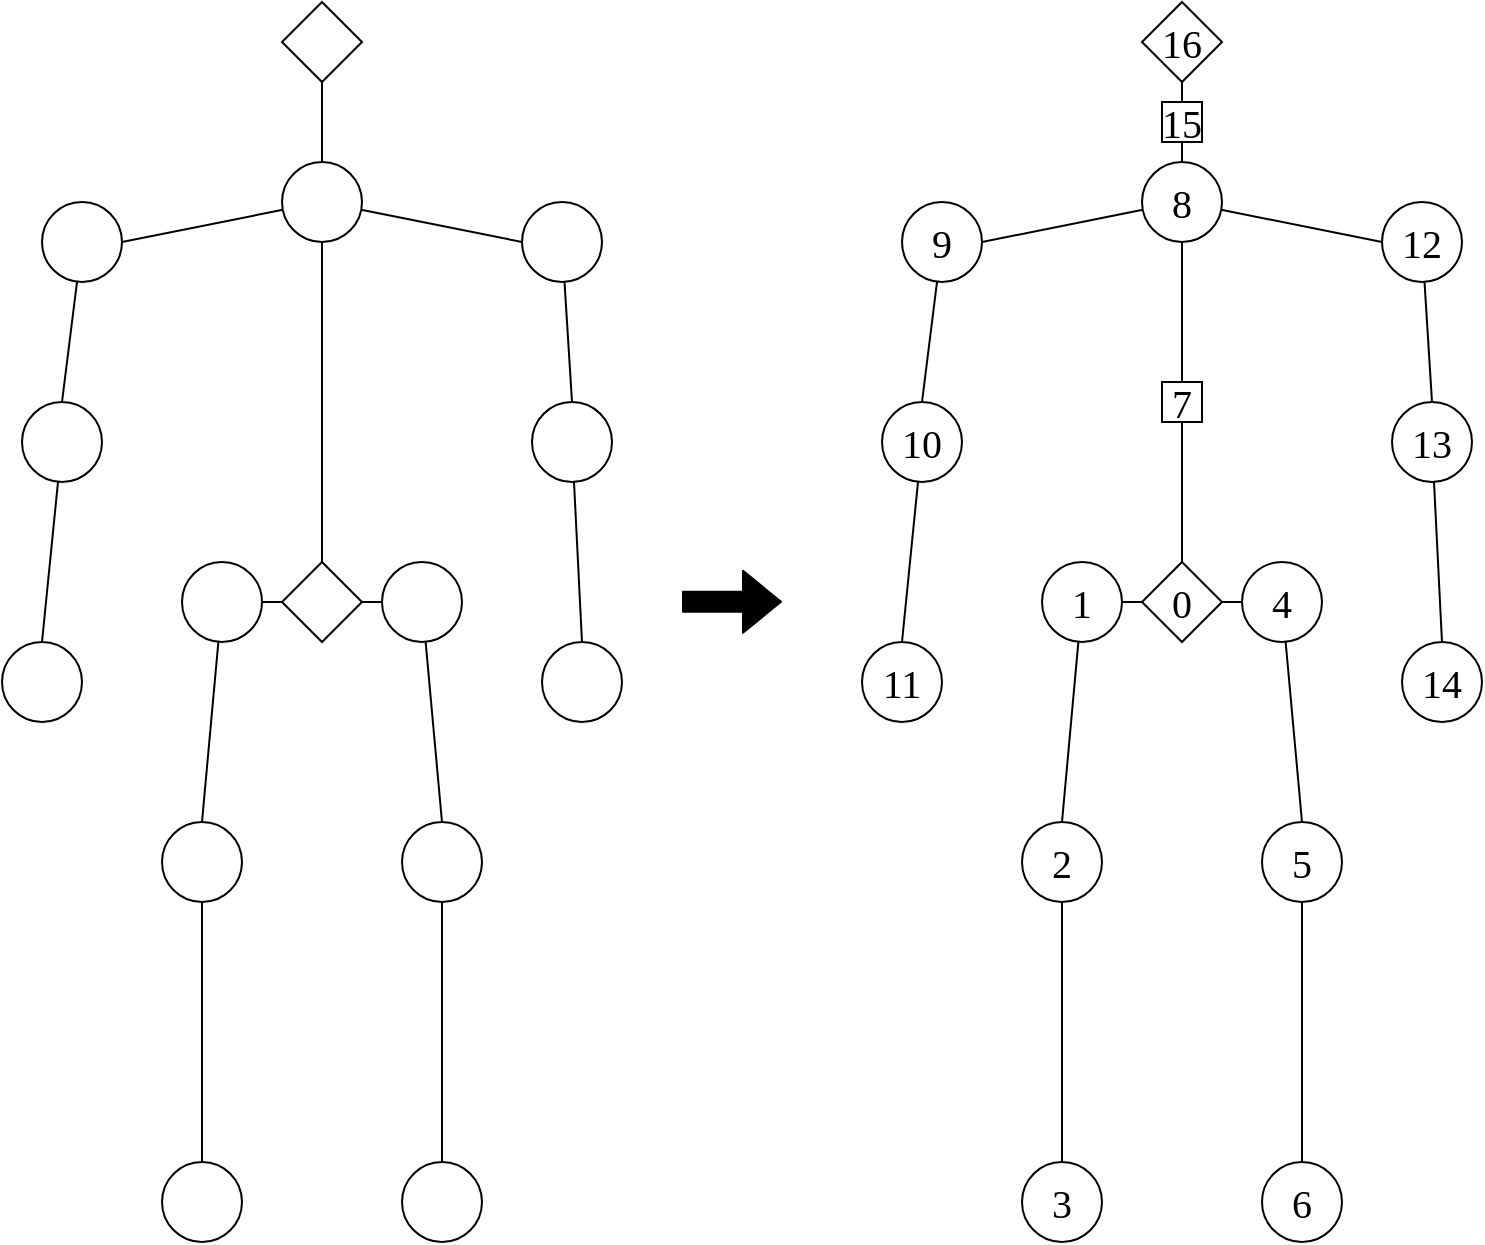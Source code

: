 <mxfile version="13.1.14" type="device"><diagram id="xGYfZDSHF8cjEQ1iP8nE" name="Page-1"><mxGraphModel dx="1422" dy="791" grid="1" gridSize="10" guides="1" tooltips="1" connect="1" arrows="1" fold="1" page="1" pageScale="1" pageWidth="850" pageHeight="1100" math="0" shadow="0"><root><mxCell id="0"/><mxCell id="1" parent="0"/><mxCell id="-dvMAZv7CvzV_aYmbL1C-35" style="edgeStyle=orthogonalEdgeStyle;rounded=0;orthogonalLoop=1;jettySize=auto;html=1;entryX=0.5;entryY=1;entryDx=0;entryDy=0;endArrow=none;endFill=0;fontFamily=Times New Roman;fontSize=20;" edge="1" parent="1" source="-dvMAZv7CvzV_aYmbL1C-31" target="-dvMAZv7CvzV_aYmbL1C-1"><mxGeometry relative="1" as="geometry"/></mxCell><mxCell id="vh8jS_7umJDqvF4KZV3Y-1" value="" style="rhombus;whiteSpace=wrap;html=1;fontFamily=Times New Roman;fontSize=20;" parent="1" vertex="1"><mxGeometry x="740" y="220" width="40" height="40" as="geometry"/></mxCell><mxCell id="vh8jS_7umJDqvF4KZV3Y-26" style="edgeStyle=none;rounded=0;orthogonalLoop=1;jettySize=auto;html=1;entryX=1;entryY=0.5;entryDx=0;entryDy=0;endArrow=none;endFill=0;strokeColor=#000000;fontFamily=Times New Roman;fontSize=20;" parent="1" source="vh8jS_7umJDqvF4KZV3Y-2" target="vh8jS_7umJDqvF4KZV3Y-3" edge="1"><mxGeometry relative="1" as="geometry"/></mxCell><mxCell id="vh8jS_7umJDqvF4KZV3Y-29" style="edgeStyle=none;rounded=0;orthogonalLoop=1;jettySize=auto;html=1;entryX=0;entryY=0.5;entryDx=0;entryDy=0;endArrow=none;endFill=0;strokeColor=#000000;fontFamily=Times New Roman;fontSize=20;" parent="1" source="vh8jS_7umJDqvF4KZV3Y-2" target="vh8jS_7umJDqvF4KZV3Y-9" edge="1"><mxGeometry relative="1" as="geometry"/></mxCell><mxCell id="vh8jS_7umJDqvF4KZV3Y-32" style="edgeStyle=none;rounded=0;orthogonalLoop=1;jettySize=auto;html=1;entryX=0.5;entryY=1;entryDx=0;entryDy=0;endArrow=none;endFill=0;strokeColor=#000000;fontFamily=Times New Roman;fontSize=20;" parent="1" source="vh8jS_7umJDqvF4KZV3Y-2" target="vh8jS_7umJDqvF4KZV3Y-1" edge="1"><mxGeometry relative="1" as="geometry"/></mxCell><mxCell id="vh8jS_7umJDqvF4KZV3Y-2" value="" style="ellipse;whiteSpace=wrap;html=1;aspect=fixed;fontFamily=Times New Roman;fontSize=20;" parent="1" vertex="1"><mxGeometry x="740" y="300" width="40" height="40" as="geometry"/></mxCell><mxCell id="vh8jS_7umJDqvF4KZV3Y-27" style="edgeStyle=none;rounded=0;orthogonalLoop=1;jettySize=auto;html=1;entryX=0.5;entryY=0;entryDx=0;entryDy=0;endArrow=none;endFill=0;strokeColor=#000000;fontFamily=Times New Roman;fontSize=20;" parent="1" source="vh8jS_7umJDqvF4KZV3Y-3" target="vh8jS_7umJDqvF4KZV3Y-4" edge="1"><mxGeometry relative="1" as="geometry"/></mxCell><mxCell id="vh8jS_7umJDqvF4KZV3Y-3" value="" style="ellipse;whiteSpace=wrap;html=1;aspect=fixed;fontFamily=Times New Roman;fontSize=20;" parent="1" vertex="1"><mxGeometry x="620" y="320" width="40" height="40" as="geometry"/></mxCell><mxCell id="vh8jS_7umJDqvF4KZV3Y-28" style="edgeStyle=none;rounded=0;orthogonalLoop=1;jettySize=auto;html=1;entryX=0.5;entryY=0;entryDx=0;entryDy=0;endArrow=none;endFill=0;strokeColor=#000000;fontFamily=Times New Roman;fontSize=20;" parent="1" source="vh8jS_7umJDqvF4KZV3Y-4" target="vh8jS_7umJDqvF4KZV3Y-5" edge="1"><mxGeometry relative="1" as="geometry"/></mxCell><mxCell id="vh8jS_7umJDqvF4KZV3Y-4" value="" style="ellipse;whiteSpace=wrap;html=1;aspect=fixed;fontFamily=Times New Roman;fontSize=20;" parent="1" vertex="1"><mxGeometry x="610" y="420" width="40" height="40" as="geometry"/></mxCell><mxCell id="vh8jS_7umJDqvF4KZV3Y-5" value="" style="ellipse;whiteSpace=wrap;html=1;aspect=fixed;fontFamily=Times New Roman;fontSize=20;" parent="1" vertex="1"><mxGeometry x="600" y="540" width="40" height="40" as="geometry"/></mxCell><mxCell id="vh8jS_7umJDqvF4KZV3Y-8" value="" style="ellipse;whiteSpace=wrap;html=1;aspect=fixed;fontFamily=Times New Roman;fontSize=20;" parent="1" vertex="1"><mxGeometry x="870" y="540" width="40" height="40" as="geometry"/></mxCell><mxCell id="vh8jS_7umJDqvF4KZV3Y-30" style="edgeStyle=none;rounded=0;orthogonalLoop=1;jettySize=auto;html=1;entryX=0.5;entryY=0;entryDx=0;entryDy=0;endArrow=none;endFill=0;strokeColor=#000000;fontFamily=Times New Roman;fontSize=20;" parent="1" source="vh8jS_7umJDqvF4KZV3Y-9" target="vh8jS_7umJDqvF4KZV3Y-10" edge="1"><mxGeometry relative="1" as="geometry"/></mxCell><mxCell id="vh8jS_7umJDqvF4KZV3Y-9" value="" style="ellipse;whiteSpace=wrap;html=1;aspect=fixed;fontFamily=Times New Roman;fontSize=20;" parent="1" vertex="1"><mxGeometry x="860" y="320" width="40" height="40" as="geometry"/></mxCell><mxCell id="vh8jS_7umJDqvF4KZV3Y-31" style="edgeStyle=none;rounded=0;orthogonalLoop=1;jettySize=auto;html=1;entryX=0.5;entryY=0;entryDx=0;entryDy=0;endArrow=none;endFill=0;strokeColor=#000000;fontFamily=Times New Roman;fontSize=20;" parent="1" source="vh8jS_7umJDqvF4KZV3Y-10" target="vh8jS_7umJDqvF4KZV3Y-8" edge="1"><mxGeometry relative="1" as="geometry"/></mxCell><mxCell id="vh8jS_7umJDqvF4KZV3Y-10" value="" style="ellipse;whiteSpace=wrap;html=1;aspect=fixed;fontFamily=Times New Roman;fontSize=20;" parent="1" vertex="1"><mxGeometry x="865" y="420" width="40" height="40" as="geometry"/></mxCell><mxCell id="vh8jS_7umJDqvF4KZV3Y-20" style="edgeStyle=none;rounded=0;orthogonalLoop=1;jettySize=auto;html=1;entryX=1;entryY=0.5;entryDx=0;entryDy=0;endArrow=none;endFill=0;strokeColor=#000000;fontFamily=Times New Roman;fontSize=20;" parent="1" source="vh8jS_7umJDqvF4KZV3Y-11" target="vh8jS_7umJDqvF4KZV3Y-18" edge="1"><mxGeometry relative="1" as="geometry"/></mxCell><mxCell id="vh8jS_7umJDqvF4KZV3Y-23" style="edgeStyle=none;rounded=0;orthogonalLoop=1;jettySize=auto;html=1;entryX=0;entryY=0.5;entryDx=0;entryDy=0;endArrow=none;endFill=0;strokeColor=#000000;fontFamily=Times New Roman;fontSize=20;" parent="1" source="vh8jS_7umJDqvF4KZV3Y-11" target="vh8jS_7umJDqvF4KZV3Y-19" edge="1"><mxGeometry relative="1" as="geometry"/></mxCell><mxCell id="vh8jS_7umJDqvF4KZV3Y-25" style="edgeStyle=none;rounded=0;orthogonalLoop=1;jettySize=auto;html=1;entryX=0.5;entryY=1;entryDx=0;entryDy=0;endArrow=none;endFill=0;strokeColor=#000000;fontFamily=Times New Roman;fontSize=20;" parent="1" source="vh8jS_7umJDqvF4KZV3Y-11" target="vh8jS_7umJDqvF4KZV3Y-2" edge="1"><mxGeometry relative="1" as="geometry"/></mxCell><mxCell id="vh8jS_7umJDqvF4KZV3Y-11" value="" style="rhombus;whiteSpace=wrap;html=1;fontFamily=Times New Roman;fontSize=20;" parent="1" vertex="1"><mxGeometry x="740" y="500" width="40" height="40" as="geometry"/></mxCell><mxCell id="vh8jS_7umJDqvF4KZV3Y-12" style="edgeStyle=none;rounded=0;orthogonalLoop=1;jettySize=auto;html=1;entryX=0.5;entryY=0;entryDx=0;entryDy=0;endArrow=none;endFill=0;strokeColor=#000000;fontFamily=Times New Roman;fontSize=20;" parent="1" source="vh8jS_7umJDqvF4KZV3Y-13" target="vh8jS_7umJDqvF4KZV3Y-16" edge="1"><mxGeometry relative="1" as="geometry"/></mxCell><mxCell id="vh8jS_7umJDqvF4KZV3Y-13" value="" style="ellipse;whiteSpace=wrap;html=1;aspect=fixed;fontFamily=Times New Roman;fontSize=20;" parent="1" vertex="1"><mxGeometry x="680" y="630" width="40" height="40" as="geometry"/></mxCell><mxCell id="vh8jS_7umJDqvF4KZV3Y-14" style="edgeStyle=none;rounded=0;orthogonalLoop=1;jettySize=auto;html=1;entryX=0.5;entryY=0;entryDx=0;entryDy=0;endArrow=none;endFill=0;strokeColor=#000000;fontFamily=Times New Roman;fontSize=20;" parent="1" source="vh8jS_7umJDqvF4KZV3Y-15" target="vh8jS_7umJDqvF4KZV3Y-17" edge="1"><mxGeometry relative="1" as="geometry"/></mxCell><mxCell id="vh8jS_7umJDqvF4KZV3Y-15" value="" style="ellipse;whiteSpace=wrap;html=1;aspect=fixed;fontFamily=Times New Roman;fontSize=20;" parent="1" vertex="1"><mxGeometry x="800" y="630" width="40" height="40" as="geometry"/></mxCell><mxCell id="vh8jS_7umJDqvF4KZV3Y-16" value="" style="ellipse;whiteSpace=wrap;html=1;aspect=fixed;fontFamily=Times New Roman;fontSize=20;" parent="1" vertex="1"><mxGeometry x="680" y="800" width="40" height="40" as="geometry"/></mxCell><mxCell id="vh8jS_7umJDqvF4KZV3Y-17" value="" style="ellipse;whiteSpace=wrap;html=1;aspect=fixed;fontFamily=Times New Roman;fontSize=20;" parent="1" vertex="1"><mxGeometry x="800" y="800" width="40" height="40" as="geometry"/></mxCell><mxCell id="vh8jS_7umJDqvF4KZV3Y-22" style="edgeStyle=none;rounded=0;orthogonalLoop=1;jettySize=auto;html=1;entryX=0.5;entryY=0;entryDx=0;entryDy=0;endArrow=none;endFill=0;strokeColor=#000000;fontFamily=Times New Roman;fontSize=20;" parent="1" source="vh8jS_7umJDqvF4KZV3Y-18" target="vh8jS_7umJDqvF4KZV3Y-13" edge="1"><mxGeometry relative="1" as="geometry"/></mxCell><mxCell id="vh8jS_7umJDqvF4KZV3Y-18" value="" style="ellipse;whiteSpace=wrap;html=1;aspect=fixed;fontFamily=Times New Roman;fontSize=20;" parent="1" vertex="1"><mxGeometry x="690" y="500" width="40" height="40" as="geometry"/></mxCell><mxCell id="vh8jS_7umJDqvF4KZV3Y-24" style="edgeStyle=none;rounded=0;orthogonalLoop=1;jettySize=auto;html=1;entryX=0.5;entryY=0;entryDx=0;entryDy=0;endArrow=none;endFill=0;strokeColor=#000000;fontFamily=Times New Roman;fontSize=20;" parent="1" source="vh8jS_7umJDqvF4KZV3Y-19" target="vh8jS_7umJDqvF4KZV3Y-15" edge="1"><mxGeometry relative="1" as="geometry"/></mxCell><mxCell id="vh8jS_7umJDqvF4KZV3Y-19" value="" style="ellipse;whiteSpace=wrap;html=1;aspect=fixed;fontFamily=Times New Roman;fontSize=20;" parent="1" vertex="1"><mxGeometry x="790" y="500" width="40" height="40" as="geometry"/></mxCell><mxCell id="vh8jS_7umJDqvF4KZV3Y-33" value="" style="shape=flexArrow;endArrow=classic;html=1;fontFamily=Times New Roman;fontSize=20;fillColor=#000000;" parent="1" edge="1"><mxGeometry width="50" height="50" relative="1" as="geometry"><mxPoint x="940" y="519.88" as="sourcePoint"/><mxPoint x="990" y="519.88" as="targetPoint"/></mxGeometry></mxCell><mxCell id="-dvMAZv7CvzV_aYmbL1C-1" value="16" style="rhombus;whiteSpace=wrap;html=1;fontFamily=Times New Roman;fontSize=20;" vertex="1" parent="1"><mxGeometry x="1170" y="220" width="40" height="40" as="geometry"/></mxCell><mxCell id="-dvMAZv7CvzV_aYmbL1C-2" style="edgeStyle=none;rounded=0;orthogonalLoop=1;jettySize=auto;html=1;entryX=1;entryY=0.5;entryDx=0;entryDy=0;endArrow=none;endFill=0;strokeColor=#000000;fontFamily=Times New Roman;fontSize=20;" edge="1" parent="1" source="-dvMAZv7CvzV_aYmbL1C-5" target="-dvMAZv7CvzV_aYmbL1C-7"><mxGeometry relative="1" as="geometry"/></mxCell><mxCell id="-dvMAZv7CvzV_aYmbL1C-3" style="edgeStyle=none;rounded=0;orthogonalLoop=1;jettySize=auto;html=1;entryX=0;entryY=0.5;entryDx=0;entryDy=0;endArrow=none;endFill=0;strokeColor=#000000;fontFamily=Times New Roman;fontSize=20;" edge="1" parent="1" source="-dvMAZv7CvzV_aYmbL1C-5" target="-dvMAZv7CvzV_aYmbL1C-13"><mxGeometry relative="1" as="geometry"/></mxCell><mxCell id="-dvMAZv7CvzV_aYmbL1C-34" style="edgeStyle=orthogonalEdgeStyle;rounded=0;orthogonalLoop=1;jettySize=auto;html=1;entryX=0.5;entryY=1;entryDx=0;entryDy=0;endArrow=none;endFill=0;fontFamily=Times New Roman;fontSize=20;" edge="1" parent="1" source="-dvMAZv7CvzV_aYmbL1C-5" target="-dvMAZv7CvzV_aYmbL1C-31"><mxGeometry relative="1" as="geometry"/></mxCell><mxCell id="-dvMAZv7CvzV_aYmbL1C-5" value="8" style="ellipse;whiteSpace=wrap;html=1;aspect=fixed;fontFamily=Times New Roman;fontSize=20;" vertex="1" parent="1"><mxGeometry x="1170" y="300" width="40" height="40" as="geometry"/></mxCell><mxCell id="-dvMAZv7CvzV_aYmbL1C-6" style="edgeStyle=none;rounded=0;orthogonalLoop=1;jettySize=auto;html=1;entryX=0.5;entryY=0;entryDx=0;entryDy=0;endArrow=none;endFill=0;strokeColor=#000000;fontFamily=Times New Roman;fontSize=20;" edge="1" parent="1" source="-dvMAZv7CvzV_aYmbL1C-7" target="-dvMAZv7CvzV_aYmbL1C-9"><mxGeometry relative="1" as="geometry"/></mxCell><mxCell id="-dvMAZv7CvzV_aYmbL1C-7" value="9" style="ellipse;whiteSpace=wrap;html=1;aspect=fixed;fontFamily=Times New Roman;fontSize=20;" vertex="1" parent="1"><mxGeometry x="1050" y="320" width="40" height="40" as="geometry"/></mxCell><mxCell id="-dvMAZv7CvzV_aYmbL1C-8" style="edgeStyle=none;rounded=0;orthogonalLoop=1;jettySize=auto;html=1;entryX=0.5;entryY=0;entryDx=0;entryDy=0;endArrow=none;endFill=0;strokeColor=#000000;fontFamily=Times New Roman;fontSize=20;" edge="1" parent="1" source="-dvMAZv7CvzV_aYmbL1C-9" target="-dvMAZv7CvzV_aYmbL1C-10"><mxGeometry relative="1" as="geometry"/></mxCell><mxCell id="-dvMAZv7CvzV_aYmbL1C-9" value="10" style="ellipse;whiteSpace=wrap;html=1;aspect=fixed;fontFamily=Times New Roman;fontSize=20;" vertex="1" parent="1"><mxGeometry x="1040" y="420" width="40" height="40" as="geometry"/></mxCell><mxCell id="-dvMAZv7CvzV_aYmbL1C-10" value="11" style="ellipse;whiteSpace=wrap;html=1;aspect=fixed;fontFamily=Times New Roman;fontSize=20;" vertex="1" parent="1"><mxGeometry x="1030" y="540" width="40" height="40" as="geometry"/></mxCell><mxCell id="-dvMAZv7CvzV_aYmbL1C-11" value="14" style="ellipse;whiteSpace=wrap;html=1;aspect=fixed;fontFamily=Times New Roman;fontSize=20;" vertex="1" parent="1"><mxGeometry x="1300" y="540" width="40" height="40" as="geometry"/></mxCell><mxCell id="-dvMAZv7CvzV_aYmbL1C-12" style="edgeStyle=none;rounded=0;orthogonalLoop=1;jettySize=auto;html=1;entryX=0.5;entryY=0;entryDx=0;entryDy=0;endArrow=none;endFill=0;strokeColor=#000000;fontFamily=Times New Roman;fontSize=20;" edge="1" parent="1" source="-dvMAZv7CvzV_aYmbL1C-13" target="-dvMAZv7CvzV_aYmbL1C-15"><mxGeometry relative="1" as="geometry"/></mxCell><mxCell id="-dvMAZv7CvzV_aYmbL1C-13" value="12" style="ellipse;whiteSpace=wrap;html=1;aspect=fixed;fontFamily=Times New Roman;fontSize=20;" vertex="1" parent="1"><mxGeometry x="1290" y="320" width="40" height="40" as="geometry"/></mxCell><mxCell id="-dvMAZv7CvzV_aYmbL1C-14" style="edgeStyle=none;rounded=0;orthogonalLoop=1;jettySize=auto;html=1;entryX=0.5;entryY=0;entryDx=0;entryDy=0;endArrow=none;endFill=0;strokeColor=#000000;fontFamily=Times New Roman;fontSize=20;" edge="1" parent="1" source="-dvMAZv7CvzV_aYmbL1C-15" target="-dvMAZv7CvzV_aYmbL1C-11"><mxGeometry relative="1" as="geometry"/></mxCell><mxCell id="-dvMAZv7CvzV_aYmbL1C-15" value="13" style="ellipse;whiteSpace=wrap;html=1;aspect=fixed;fontFamily=Times New Roman;fontSize=20;" vertex="1" parent="1"><mxGeometry x="1295" y="420" width="40" height="40" as="geometry"/></mxCell><mxCell id="-dvMAZv7CvzV_aYmbL1C-16" style="edgeStyle=none;rounded=0;orthogonalLoop=1;jettySize=auto;html=1;entryX=1;entryY=0.5;entryDx=0;entryDy=0;endArrow=none;endFill=0;strokeColor=#000000;fontFamily=Times New Roman;fontSize=20;" edge="1" parent="1" source="-dvMAZv7CvzV_aYmbL1C-19" target="-dvMAZv7CvzV_aYmbL1C-27"><mxGeometry relative="1" as="geometry"/></mxCell><mxCell id="-dvMAZv7CvzV_aYmbL1C-17" style="edgeStyle=none;rounded=0;orthogonalLoop=1;jettySize=auto;html=1;entryX=0;entryY=0.5;entryDx=0;entryDy=0;endArrow=none;endFill=0;strokeColor=#000000;fontFamily=Times New Roman;fontSize=20;" edge="1" parent="1" source="-dvMAZv7CvzV_aYmbL1C-19" target="-dvMAZv7CvzV_aYmbL1C-29"><mxGeometry relative="1" as="geometry"/></mxCell><mxCell id="-dvMAZv7CvzV_aYmbL1C-32" style="edgeStyle=orthogonalEdgeStyle;rounded=0;orthogonalLoop=1;jettySize=auto;html=1;entryX=0.5;entryY=1;entryDx=0;entryDy=0;fontFamily=Times New Roman;fontSize=20;endArrow=none;endFill=0;" edge="1" parent="1" source="-dvMAZv7CvzV_aYmbL1C-19" target="-dvMAZv7CvzV_aYmbL1C-30"><mxGeometry relative="1" as="geometry"/></mxCell><mxCell id="-dvMAZv7CvzV_aYmbL1C-19" value="0" style="rhombus;whiteSpace=wrap;html=1;fontFamily=Times New Roman;fontSize=20;" vertex="1" parent="1"><mxGeometry x="1170" y="500" width="40" height="40" as="geometry"/></mxCell><mxCell id="-dvMAZv7CvzV_aYmbL1C-20" style="edgeStyle=none;rounded=0;orthogonalLoop=1;jettySize=auto;html=1;entryX=0.5;entryY=0;entryDx=0;entryDy=0;endArrow=none;endFill=0;strokeColor=#000000;fontFamily=Times New Roman;fontSize=20;" edge="1" parent="1" source="-dvMAZv7CvzV_aYmbL1C-21" target="-dvMAZv7CvzV_aYmbL1C-24"><mxGeometry relative="1" as="geometry"/></mxCell><mxCell id="-dvMAZv7CvzV_aYmbL1C-21" value="2" style="ellipse;whiteSpace=wrap;html=1;aspect=fixed;fontFamily=Times New Roman;fontSize=20;" vertex="1" parent="1"><mxGeometry x="1110" y="630" width="40" height="40" as="geometry"/></mxCell><mxCell id="-dvMAZv7CvzV_aYmbL1C-22" style="edgeStyle=none;rounded=0;orthogonalLoop=1;jettySize=auto;html=1;entryX=0.5;entryY=0;entryDx=0;entryDy=0;endArrow=none;endFill=0;strokeColor=#000000;fontFamily=Times New Roman;fontSize=20;" edge="1" parent="1" source="-dvMAZv7CvzV_aYmbL1C-23" target="-dvMAZv7CvzV_aYmbL1C-25"><mxGeometry relative="1" as="geometry"/></mxCell><mxCell id="-dvMAZv7CvzV_aYmbL1C-23" value="5" style="ellipse;whiteSpace=wrap;html=1;aspect=fixed;fontFamily=Times New Roman;fontSize=20;" vertex="1" parent="1"><mxGeometry x="1230" y="630" width="40" height="40" as="geometry"/></mxCell><mxCell id="-dvMAZv7CvzV_aYmbL1C-24" value="3" style="ellipse;whiteSpace=wrap;html=1;aspect=fixed;fontFamily=Times New Roman;fontSize=20;" vertex="1" parent="1"><mxGeometry x="1110" y="800" width="40" height="40" as="geometry"/></mxCell><mxCell id="-dvMAZv7CvzV_aYmbL1C-25" value="6" style="ellipse;whiteSpace=wrap;html=1;aspect=fixed;fontFamily=Times New Roman;fontSize=20;" vertex="1" parent="1"><mxGeometry x="1230" y="800" width="40" height="40" as="geometry"/></mxCell><mxCell id="-dvMAZv7CvzV_aYmbL1C-26" style="edgeStyle=none;rounded=0;orthogonalLoop=1;jettySize=auto;html=1;entryX=0.5;entryY=0;entryDx=0;entryDy=0;endArrow=none;endFill=0;strokeColor=#000000;fontFamily=Times New Roman;fontSize=20;" edge="1" parent="1" source="-dvMAZv7CvzV_aYmbL1C-27" target="-dvMAZv7CvzV_aYmbL1C-21"><mxGeometry relative="1" as="geometry"/></mxCell><mxCell id="-dvMAZv7CvzV_aYmbL1C-27" value="1" style="ellipse;whiteSpace=wrap;html=1;aspect=fixed;fontFamily=Times New Roman;fontSize=20;" vertex="1" parent="1"><mxGeometry x="1120" y="500" width="40" height="40" as="geometry"/></mxCell><mxCell id="-dvMAZv7CvzV_aYmbL1C-28" style="edgeStyle=none;rounded=0;orthogonalLoop=1;jettySize=auto;html=1;entryX=0.5;entryY=0;entryDx=0;entryDy=0;endArrow=none;endFill=0;strokeColor=#000000;fontFamily=Times New Roman;fontSize=20;" edge="1" parent="1" source="-dvMAZv7CvzV_aYmbL1C-29" target="-dvMAZv7CvzV_aYmbL1C-23"><mxGeometry relative="1" as="geometry"/></mxCell><mxCell id="-dvMAZv7CvzV_aYmbL1C-29" value="4" style="ellipse;whiteSpace=wrap;html=1;aspect=fixed;fontFamily=Times New Roman;fontSize=20;" vertex="1" parent="1"><mxGeometry x="1220" y="500" width="40" height="40" as="geometry"/></mxCell><mxCell id="-dvMAZv7CvzV_aYmbL1C-33" style="edgeStyle=orthogonalEdgeStyle;rounded=0;orthogonalLoop=1;jettySize=auto;html=1;entryX=0.5;entryY=1;entryDx=0;entryDy=0;endArrow=none;endFill=0;fontFamily=Times New Roman;fontSize=20;" edge="1" parent="1" source="-dvMAZv7CvzV_aYmbL1C-30" target="-dvMAZv7CvzV_aYmbL1C-5"><mxGeometry relative="1" as="geometry"/></mxCell><mxCell id="-dvMAZv7CvzV_aYmbL1C-30" value="7" style="whiteSpace=wrap;html=1;aspect=fixed;fontFamily=Times New Roman;fontSize=20;" vertex="1" parent="1"><mxGeometry x="1180" y="410" width="20" height="20" as="geometry"/></mxCell><mxCell id="-dvMAZv7CvzV_aYmbL1C-31" value="15" style="whiteSpace=wrap;html=1;aspect=fixed;fontFamily=Times New Roman;fontSize=20;" vertex="1" parent="1"><mxGeometry x="1180" y="270" width="20" height="20" as="geometry"/></mxCell></root></mxGraphModel></diagram></mxfile>
